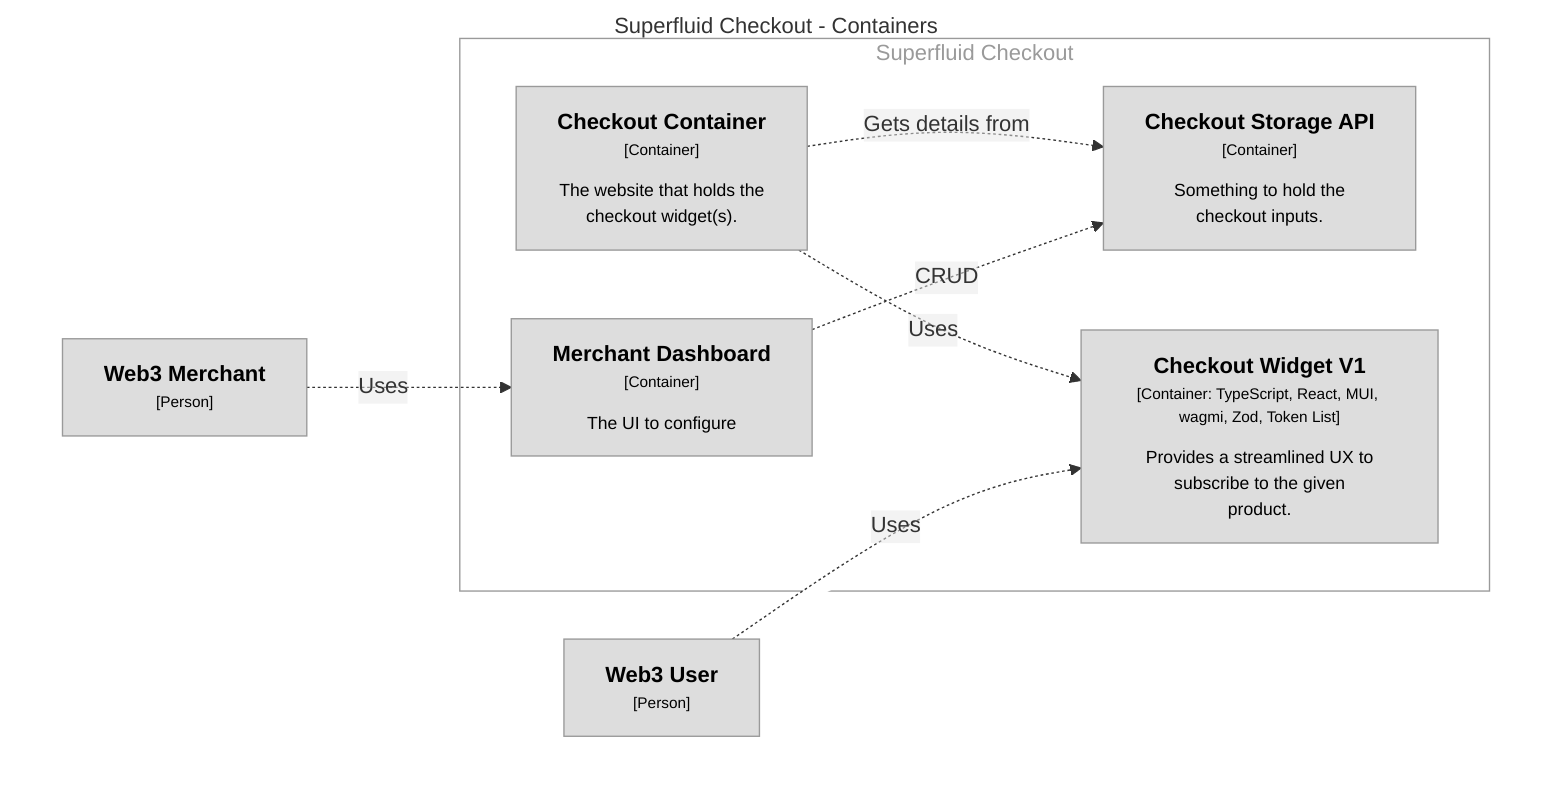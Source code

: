 graph TB
  linkStyle default fill:#ffffff

  subgraph diagram [Superfluid Checkout - Containers]
    style diagram fill:#ffffff,stroke:#ffffff

    35["<div style='font-weight: bold'>Web3 Merchant</div><div style='font-size: 70%; margin-top: 0px'>[Person]</div>"]
    style 35 fill:#dddddd,stroke:#9a9a9a,color:#000000
    38["<div style='font-weight: bold'>Web3 User</div><div style='font-size: 70%; margin-top: 0px'>[Person]</div>"]
    style 38 fill:#dddddd,stroke:#9a9a9a,color:#000000

    subgraph 1 [Superfluid Checkout]
      style 1 fill:#ffffff,stroke:#9a9a9a,color:#9a9a9a

      2["<div style='font-weight: bold'>Checkout Storage API</div><div style='font-size: 70%; margin-top: 0px'>[Container]</div><div style='font-size: 80%; margin-top:10px'>Something to hold the<br />checkout inputs.</div>"]
      style 2 fill:#dddddd,stroke:#9a9a9a,color:#000000
      25["<div style='font-weight: bold'>Checkout Container</div><div style='font-size: 70%; margin-top: 0px'>[Container]</div><div style='font-size: 80%; margin-top:10px'>The website that holds the<br />checkout widget(s).</div>"]
      style 25 fill:#dddddd,stroke:#9a9a9a,color:#000000
      28["<div style='font-weight: bold'>Merchant Dashboard</div><div style='font-size: 70%; margin-top: 0px'>[Container]</div><div style='font-size: 80%; margin-top:10px'>The UI to configure</div>"]
      style 28 fill:#dddddd,stroke:#9a9a9a,color:#000000
      3["<div style='font-weight: bold'>Checkout Widget V1</div><div style='font-size: 70%; margin-top: 0px'>[Container: TypeScript, React, MUI, wagmi, Zod, Token List]</div><div style='font-size: 80%; margin-top:10px'>Provides a streamlined UX to<br />subscribe to the given<br />product.</div>"]
      style 3 fill:#dddddd,stroke:#9a9a9a,color:#000000
    end

    25-. "<div>Gets details from</div><div style='font-size: 70%'></div>" .->2
    25-. "<div>Uses</div><div style='font-size: 70%'></div>" .->3
    28-. "<div>CRUD</div><div style='font-size: 70%'></div>" .->2
    35-. "<div>Uses</div><div style='font-size: 70%'></div>" .->28
    38-. "<div>Uses</div><div style='font-size: 70%'></div>" .->3
  end